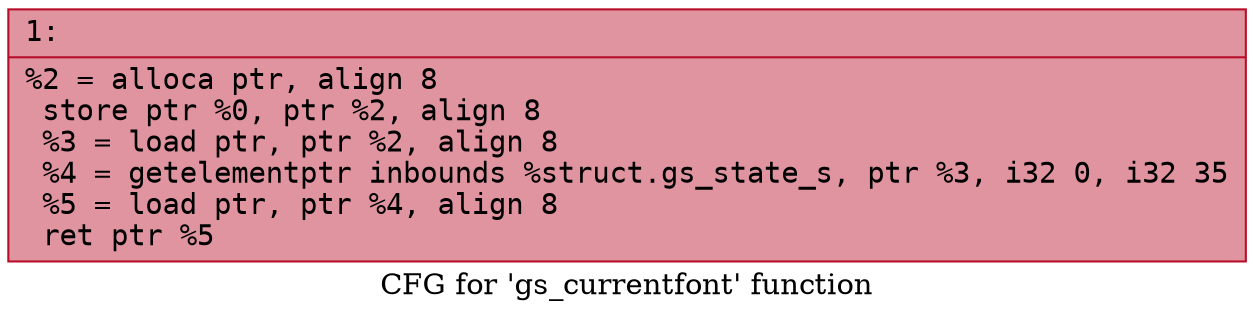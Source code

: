 digraph "CFG for 'gs_currentfont' function" {
	label="CFG for 'gs_currentfont' function";

	Node0x600002011130 [shape=record,color="#b70d28ff", style=filled, fillcolor="#b70d2870" fontname="Courier",label="{1:\l|  %2 = alloca ptr, align 8\l  store ptr %0, ptr %2, align 8\l  %3 = load ptr, ptr %2, align 8\l  %4 = getelementptr inbounds %struct.gs_state_s, ptr %3, i32 0, i32 35\l  %5 = load ptr, ptr %4, align 8\l  ret ptr %5\l}"];
}
